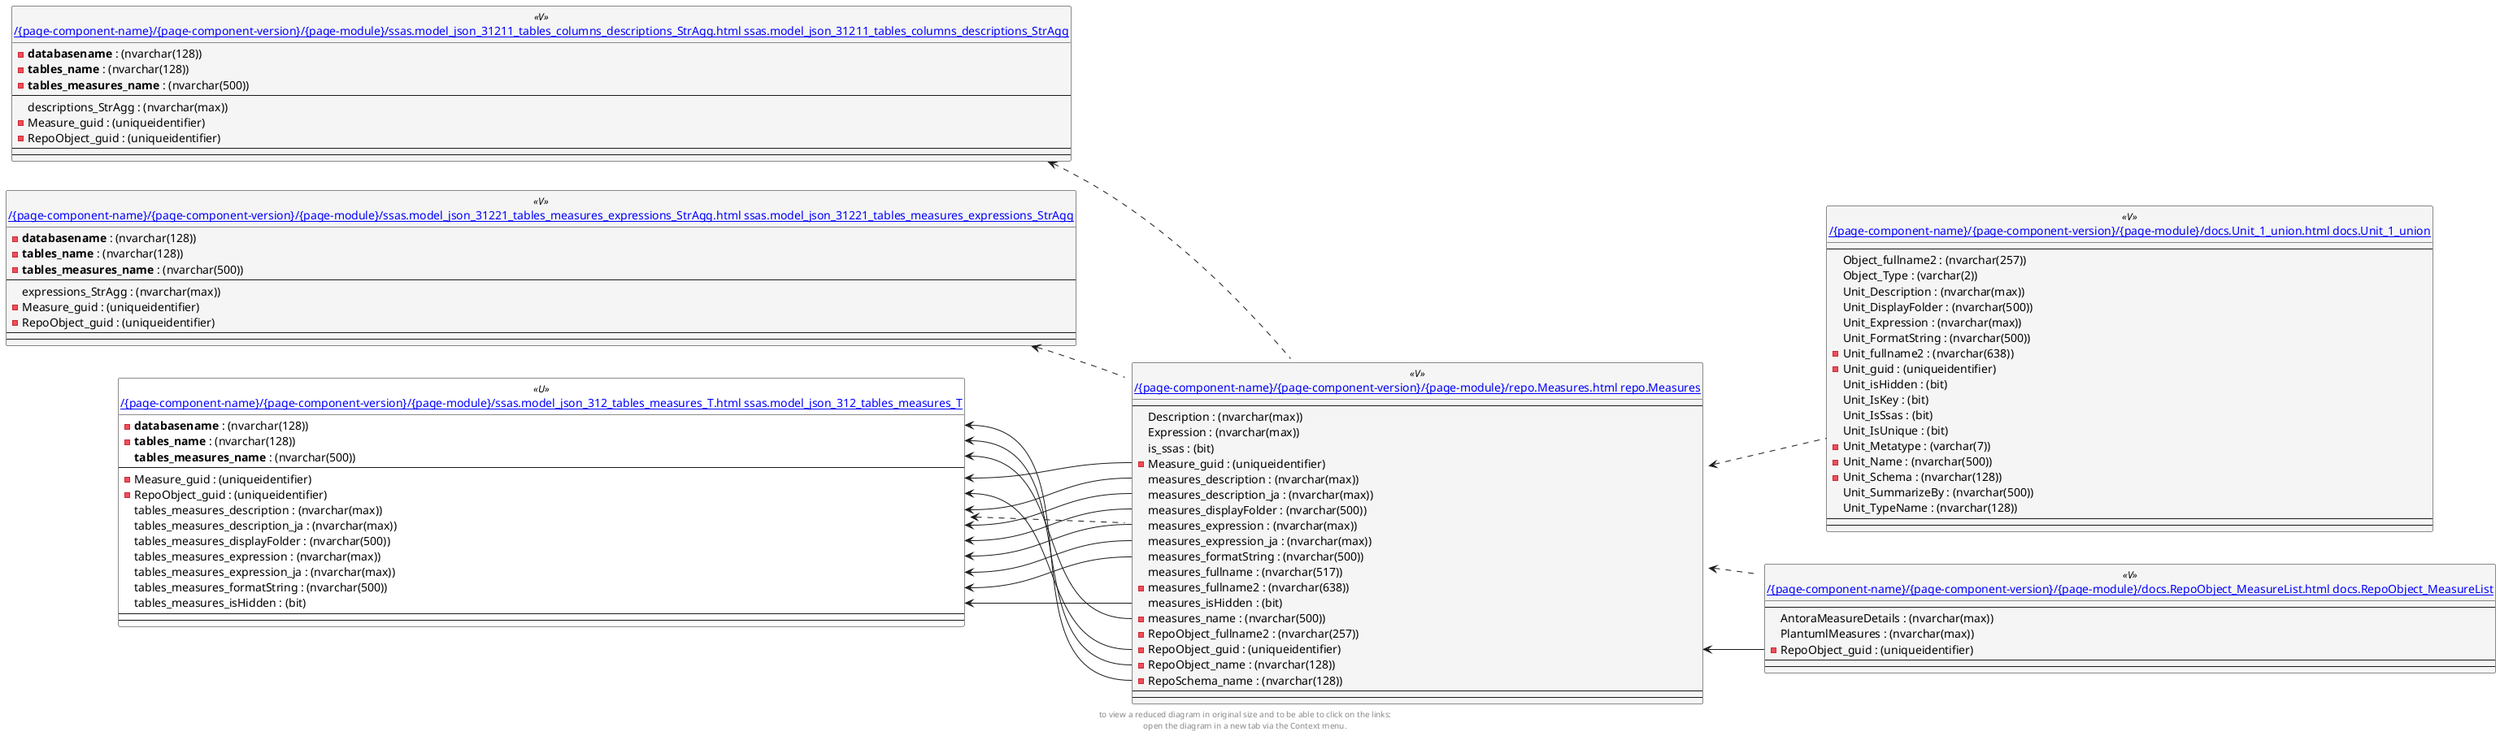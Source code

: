 @startuml
left to right direction
'top to bottom direction
hide circle
'avoide "." issues:
set namespaceSeparator none


skinparam class {
  BackgroundColor White
  BackgroundColor<<FN>> Yellow
  BackgroundColor<<FS>> Yellow
  BackgroundColor<<FT>> LightGray
  BackgroundColor<<IF>> Yellow
  BackgroundColor<<IS>> Yellow
  BackgroundColor<<P>> Aqua
  BackgroundColor<<PC>> Aqua
  BackgroundColor<<SN>> Yellow
  BackgroundColor<<SO>> SlateBlue
  BackgroundColor<<TF>> LightGray
  BackgroundColor<<TR>> Tomato
  BackgroundColor<<U>> White
  BackgroundColor<<V>> WhiteSmoke
  BackgroundColor<<X>> Aqua
}


entity "[[{site-url}/{page-component-name}/{page-component-version}/{page-module}/docs.RepoObject_MeasureList.html docs.RepoObject_MeasureList]]" as docs.RepoObject_MeasureList << V >> {
  --
  AntoraMeasureDetails : (nvarchar(max))
  PlantumlMeasures : (nvarchar(max))
  - RepoObject_guid : (uniqueidentifier)
  --
  --
}

entity "[[{site-url}/{page-component-name}/{page-component-version}/{page-module}/docs.Unit_1_union.html docs.Unit_1_union]]" as docs.Unit_1_union << V >> {
  --
  Object_fullname2 : (nvarchar(257))
  Object_Type : (varchar(2))
  Unit_Description : (nvarchar(max))
  Unit_DisplayFolder : (nvarchar(500))
  Unit_Expression : (nvarchar(max))
  Unit_FormatString : (nvarchar(500))
  - Unit_fullname2 : (nvarchar(638))
  - Unit_guid : (uniqueidentifier)
  Unit_isHidden : (bit)
  Unit_IsKey : (bit)
  Unit_IsSsas : (bit)
  Unit_IsUnique : (bit)
  - Unit_Metatype : (varchar(7))
  - Unit_Name : (nvarchar(500))
  - Unit_Schema : (nvarchar(128))
  Unit_SummarizeBy : (nvarchar(500))
  Unit_TypeName : (nvarchar(128))
  --
  --
}

entity "[[{site-url}/{page-component-name}/{page-component-version}/{page-module}/repo.Measures.html repo.Measures]]" as repo.Measures << V >> {
  --
  Description : (nvarchar(max))
  Expression : (nvarchar(max))
  is_ssas : (bit)
  - Measure_guid : (uniqueidentifier)
  measures_description : (nvarchar(max))
  measures_description_ja : (nvarchar(max))
  measures_displayFolder : (nvarchar(500))
  measures_expression : (nvarchar(max))
  measures_expression_ja : (nvarchar(max))
  measures_formatString : (nvarchar(500))
  measures_fullname : (nvarchar(517))
  - measures_fullname2 : (nvarchar(638))
  measures_isHidden : (bit)
  - measures_name : (nvarchar(500))
  - RepoObject_fullname2 : (nvarchar(257))
  - RepoObject_guid : (uniqueidentifier)
  - RepoObject_name : (nvarchar(128))
  - RepoSchema_name : (nvarchar(128))
  --
  --
}

entity "[[{site-url}/{page-component-name}/{page-component-version}/{page-module}/ssas.model_json_312_tables_measures_T.html ssas.model_json_312_tables_measures_T]]" as ssas.model_json_312_tables_measures_T << U >> {
  - **databasename** : (nvarchar(128))
  - **tables_name** : (nvarchar(128))
  **tables_measures_name** : (nvarchar(500))
  --
  - Measure_guid : (uniqueidentifier)
  - RepoObject_guid : (uniqueidentifier)
  tables_measures_description : (nvarchar(max))
  tables_measures_description_ja : (nvarchar(max))
  tables_measures_displayFolder : (nvarchar(500))
  tables_measures_expression : (nvarchar(max))
  tables_measures_expression_ja : (nvarchar(max))
  tables_measures_formatString : (nvarchar(500))
  tables_measures_isHidden : (bit)
  --
  --
}

entity "[[{site-url}/{page-component-name}/{page-component-version}/{page-module}/ssas.model_json_31211_tables_columns_descriptions_StrAgg.html ssas.model_json_31211_tables_columns_descriptions_StrAgg]]" as ssas.model_json_31211_tables_columns_descriptions_StrAgg << V >> {
  - **databasename** : (nvarchar(128))
  - **tables_name** : (nvarchar(128))
  - **tables_measures_name** : (nvarchar(500))
  --
  descriptions_StrAgg : (nvarchar(max))
  - Measure_guid : (uniqueidentifier)
  - RepoObject_guid : (uniqueidentifier)
  --
  --
}

entity "[[{site-url}/{page-component-name}/{page-component-version}/{page-module}/ssas.model_json_31221_tables_measures_expressions_StrAgg.html ssas.model_json_31221_tables_measures_expressions_StrAgg]]" as ssas.model_json_31221_tables_measures_expressions_StrAgg << V >> {
  - **databasename** : (nvarchar(128))
  - **tables_name** : (nvarchar(128))
  - **tables_measures_name** : (nvarchar(500))
  --
  expressions_StrAgg : (nvarchar(max))
  - Measure_guid : (uniqueidentifier)
  - RepoObject_guid : (uniqueidentifier)
  --
  --
}

repo.Measures <.. docs.Unit_1_union
repo.Measures <.. docs.RepoObject_MeasureList
ssas.model_json_312_tables_measures_T <.. repo.Measures
ssas.model_json_31211_tables_columns_descriptions_StrAgg <.. repo.Measures
ssas.model_json_31221_tables_measures_expressions_StrAgg <.. repo.Measures
repo.Measures::RepoObject_guid <-- docs.RepoObject_MeasureList::RepoObject_guid
ssas.model_json_312_tables_measures_T::databasename <-- repo.Measures::RepoSchema_name
ssas.model_json_312_tables_measures_T::Measure_guid <-- repo.Measures::Measure_guid
ssas.model_json_312_tables_measures_T::RepoObject_guid <-- repo.Measures::RepoObject_guid
ssas.model_json_312_tables_measures_T::tables_measures_description <-- repo.Measures::measures_description
ssas.model_json_312_tables_measures_T::tables_measures_description_ja <-- repo.Measures::measures_description_ja
ssas.model_json_312_tables_measures_T::tables_measures_displayFolder <-- repo.Measures::measures_displayFolder
ssas.model_json_312_tables_measures_T::tables_measures_expression <-- repo.Measures::measures_expression
ssas.model_json_312_tables_measures_T::tables_measures_expression_ja <-- repo.Measures::measures_expression_ja
ssas.model_json_312_tables_measures_T::tables_measures_formatString <-- repo.Measures::measures_formatString
ssas.model_json_312_tables_measures_T::tables_measures_isHidden <-- repo.Measures::measures_isHidden
ssas.model_json_312_tables_measures_T::tables_measures_name <-- repo.Measures::measures_name
ssas.model_json_312_tables_measures_T::tables_name <-- repo.Measures::RepoObject_name
footer
to view a reduced diagram in original size and to be able to click on the links:
open the diagram in a new tab via the Context menu.
end footer

@enduml

